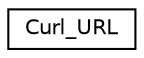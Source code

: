 digraph "Graphical Class Hierarchy"
{
  edge [fontname="Helvetica",fontsize="10",labelfontname="Helvetica",labelfontsize="10"];
  node [fontname="Helvetica",fontsize="10",shape=record];
  rankdir="LR";
  Node0 [label="Curl_URL",height=0.2,width=0.4,color="black", fillcolor="white", style="filled",URL="$struct_curl___u_r_l.html"];
}
